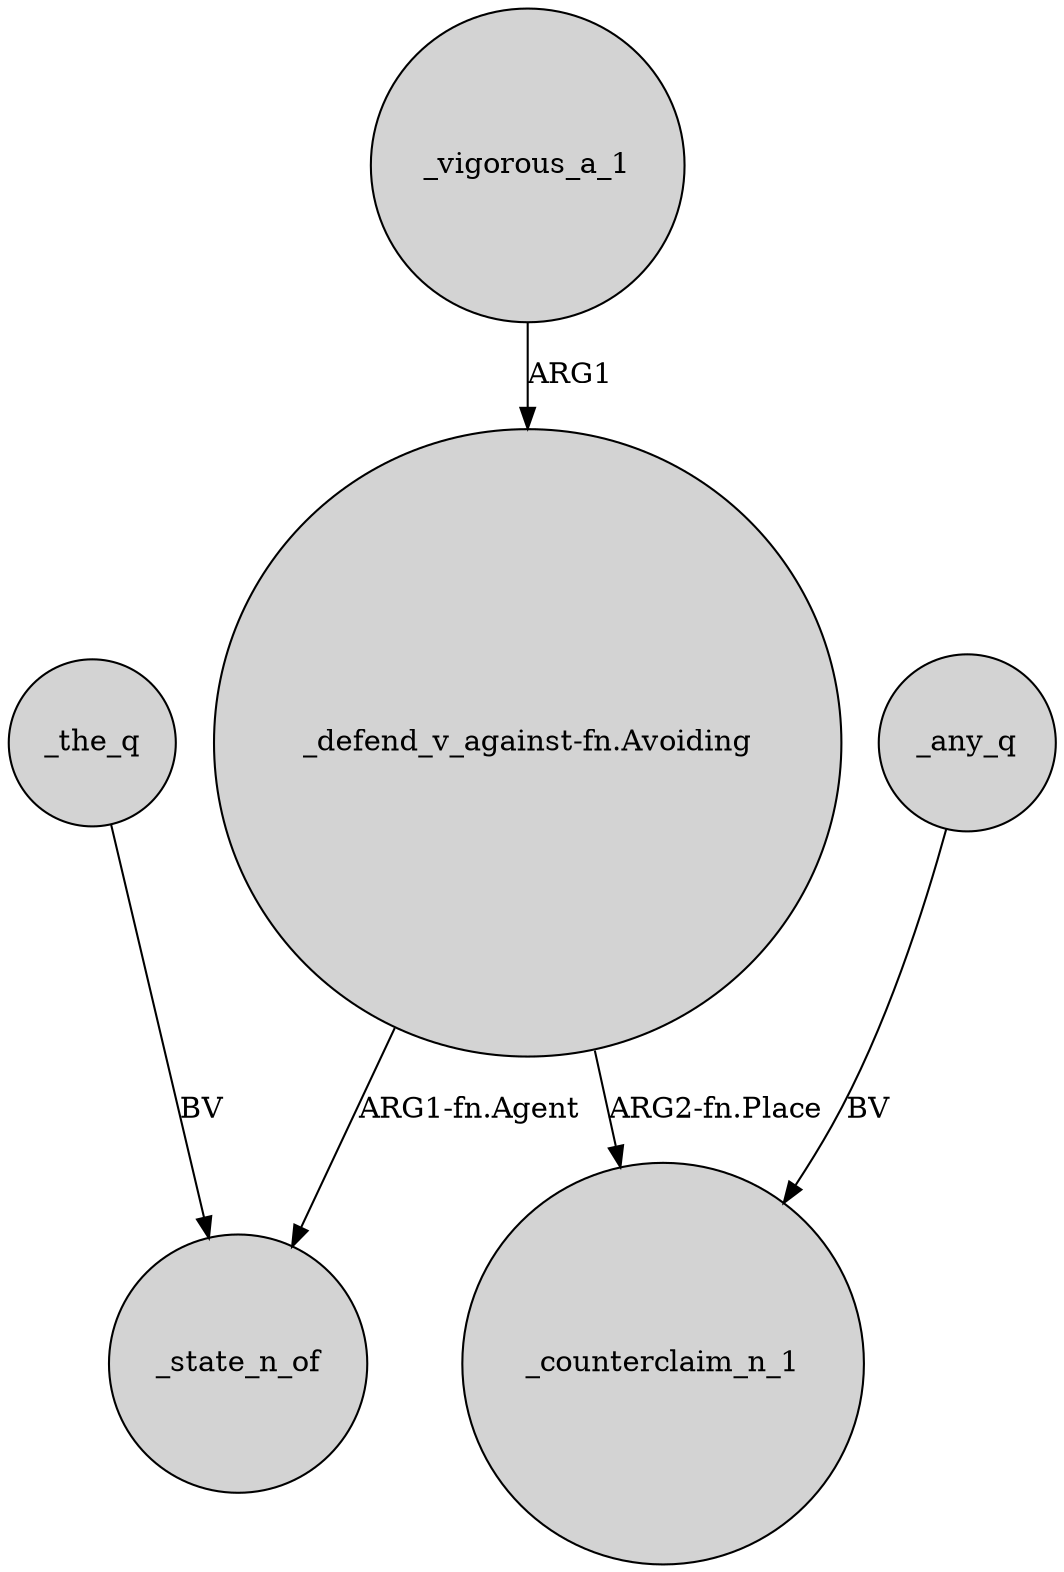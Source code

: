 digraph {
	node [shape=circle style=filled]
	_the_q -> _state_n_of [label=BV]
	_vigorous_a_1 -> "_defend_v_against-fn.Avoiding" [label=ARG1]
	"_defend_v_against-fn.Avoiding" -> _state_n_of [label="ARG1-fn.Agent"]
	"_defend_v_against-fn.Avoiding" -> _counterclaim_n_1 [label="ARG2-fn.Place"]
	_any_q -> _counterclaim_n_1 [label=BV]
}
